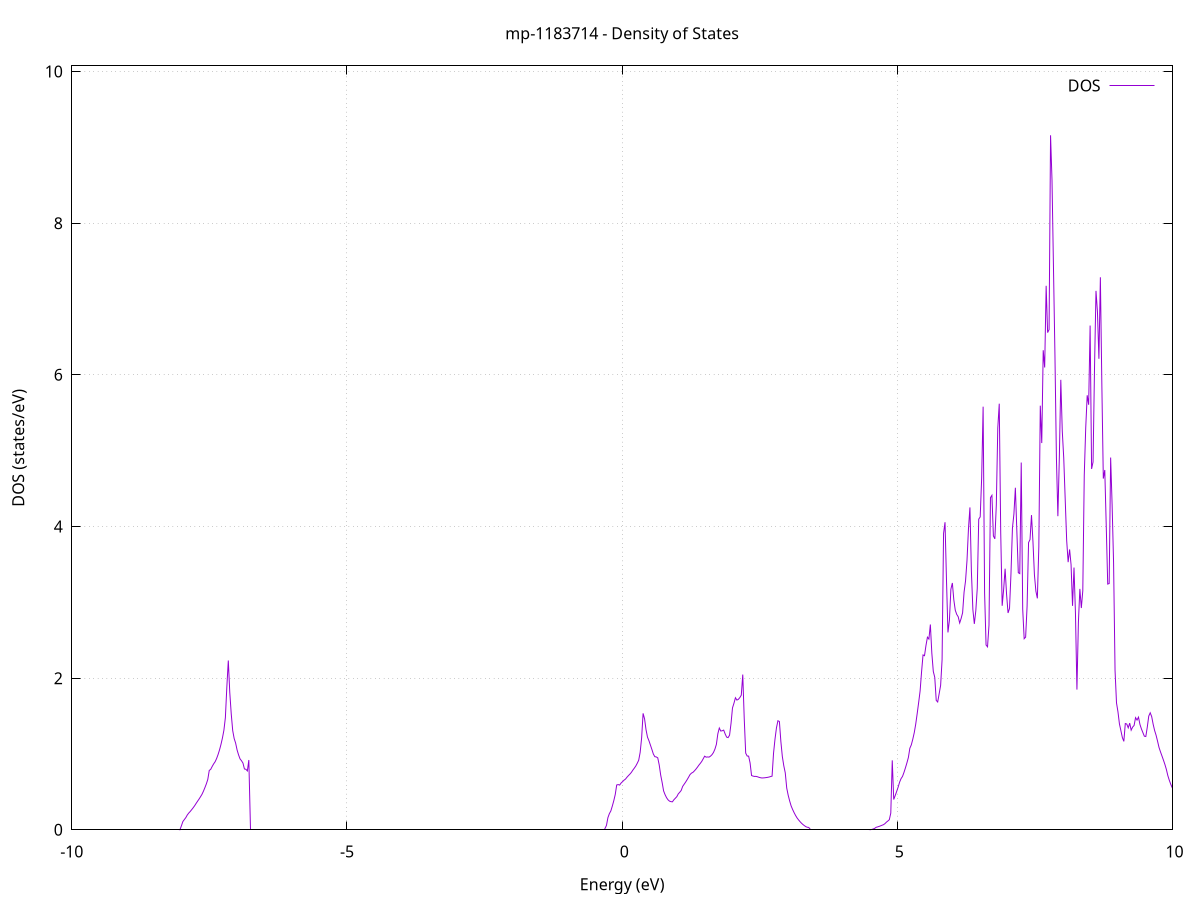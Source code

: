 set title 'mp-1183714 - Density of States'
set xlabel 'Energy (eV)'
set ylabel 'DOS (states/eV)'
set grid
set xrange [-10:10]
set yrange [0:10.075]
set xzeroaxis lt -1
set terminal png size 800,600
set output 'mp-1183714_dos_gnuplot.png'
plot '-' using 1:2 with lines title 'DOS'
-10.458400 0.000000
-10.431800 0.000000
-10.405200 0.000000
-10.378500 0.000000
-10.351900 0.000000
-10.325300 0.000000
-10.298600 0.000000
-10.272000 0.000000
-10.245400 0.000000
-10.218800 0.000000
-10.192100 0.000000
-10.165500 0.000000
-10.138900 0.000000
-10.112200 0.000000
-10.085600 0.000000
-10.059000 0.000000
-10.032300 0.000000
-10.005700 0.000000
-9.979100 0.000000
-9.952400 0.000000
-9.925800 0.000000
-9.899200 0.000000
-9.872500 0.000000
-9.845900 0.000000
-9.819300 0.000000
-9.792600 0.000000
-9.766000 0.000000
-9.739400 0.000000
-9.712800 0.000000
-9.686100 0.000000
-9.659500 0.000000
-9.632900 0.000000
-9.606200 0.000000
-9.579600 0.000000
-9.553000 0.000000
-9.526300 0.000000
-9.499700 0.000000
-9.473100 0.000000
-9.446400 0.000000
-9.419800 0.000000
-9.393200 0.000000
-9.366500 0.000000
-9.339900 0.000000
-9.313300 0.000000
-9.286600 0.000000
-9.260000 0.000000
-9.233400 0.000000
-9.206800 0.000000
-9.180100 0.000000
-9.153500 0.000000
-9.126900 0.000000
-9.100200 0.000000
-9.073600 0.000000
-9.047000 0.000000
-9.020300 0.000000
-8.993700 0.000000
-8.967100 0.000000
-8.940400 0.000000
-8.913800 0.000000
-8.887200 0.000000
-8.860500 0.000000
-8.833900 0.000000
-8.807300 0.000000
-8.780600 0.000000
-8.754000 0.000000
-8.727400 0.000000
-8.700800 0.000000
-8.674100 0.000000
-8.647500 0.000000
-8.620900 0.000000
-8.594200 0.000000
-8.567600 0.000000
-8.541000 0.000000
-8.514300 0.000000
-8.487700 0.000000
-8.461100 0.000000
-8.434400 0.000000
-8.407800 0.000000
-8.381200 0.000000
-8.354500 0.000000
-8.327900 0.000000
-8.301300 0.000000
-8.274600 0.000000
-8.248000 0.000000
-8.221400 0.000000
-8.194800 0.000000
-8.168100 0.000000
-8.141500 0.000000
-8.114900 0.000000
-8.088200 0.000000
-8.061600 0.000000
-8.035000 0.000400
-8.008300 0.052500
-7.981700 0.108400
-7.955100 0.134400
-7.928400 0.160300
-7.901800 0.194700
-7.875200 0.220400
-7.848500 0.241000
-7.821900 0.264900
-7.795300 0.289700
-7.768600 0.316500
-7.742000 0.346700
-7.715400 0.375700
-7.688800 0.403900
-7.662100 0.434400
-7.635500 0.466200
-7.608900 0.507400
-7.582200 0.554200
-7.555600 0.604400
-7.529000 0.663600
-7.502300 0.782500
-7.475700 0.797200
-7.449100 0.835000
-7.422400 0.869100
-7.395800 0.897000
-7.369200 0.938700
-7.342500 0.991600
-7.315900 1.053200
-7.289300 1.126200
-7.262600 1.211000
-7.236000 1.313600
-7.209400 1.478600
-7.182800 1.882500
-7.156100 2.232800
-7.129500 1.811200
-7.102900 1.528700
-7.076200 1.308500
-7.049600 1.203300
-7.023000 1.142900
-6.996300 1.051900
-6.969700 0.987600
-6.943100 0.935500
-6.916400 0.910500
-6.889800 0.880000
-6.863200 0.802200
-6.836500 0.797900
-6.809900 0.775900
-6.783300 0.920100
-6.756600 0.000000
-6.730000 0.000000
-6.703400 0.000000
-6.676800 0.000000
-6.650100 0.000000
-6.623500 0.000000
-6.596900 0.000000
-6.570200 0.000000
-6.543600 0.000000
-6.517000 0.000000
-6.490300 0.000000
-6.463700 0.000000
-6.437100 0.000000
-6.410400 0.000000
-6.383800 0.000000
-6.357200 0.000000
-6.330500 0.000000
-6.303900 0.000000
-6.277300 0.000000
-6.250600 0.000000
-6.224000 0.000000
-6.197400 0.000000
-6.170800 0.000000
-6.144100 0.000000
-6.117500 0.000000
-6.090900 0.000000
-6.064200 0.000000
-6.037600 0.000000
-6.011000 0.000000
-5.984300 0.000000
-5.957700 0.000000
-5.931100 0.000000
-5.904400 0.000000
-5.877800 0.000000
-5.851200 0.000000
-5.824500 0.000000
-5.797900 0.000000
-5.771300 0.000000
-5.744700 0.000000
-5.718000 0.000000
-5.691400 0.000000
-5.664800 0.000000
-5.638100 0.000000
-5.611500 0.000000
-5.584900 0.000000
-5.558200 0.000000
-5.531600 0.000000
-5.505000 0.000000
-5.478300 0.000000
-5.451700 0.000000
-5.425100 0.000000
-5.398400 0.000000
-5.371800 0.000000
-5.345200 0.000000
-5.318500 0.000000
-5.291900 0.000000
-5.265300 0.000000
-5.238700 0.000000
-5.212000 0.000000
-5.185400 0.000000
-5.158800 0.000000
-5.132100 0.000000
-5.105500 0.000000
-5.078900 0.000000
-5.052200 0.000000
-5.025600 0.000000
-4.999000 0.000000
-4.972300 0.000000
-4.945700 0.000000
-4.919100 0.000000
-4.892400 0.000000
-4.865800 0.000000
-4.839200 0.000000
-4.812500 0.000000
-4.785900 0.000000
-4.759300 0.000000
-4.732700 0.000000
-4.706000 0.000000
-4.679400 0.000000
-4.652800 0.000000
-4.626100 0.000000
-4.599500 0.000000
-4.572900 0.000000
-4.546200 0.000000
-4.519600 0.000000
-4.493000 0.000000
-4.466300 0.000000
-4.439700 0.000000
-4.413100 0.000000
-4.386400 0.000000
-4.359800 0.000000
-4.333200 0.000000
-4.306500 0.000000
-4.279900 0.000000
-4.253300 0.000000
-4.226700 0.000000
-4.200000 0.000000
-4.173400 0.000000
-4.146800 0.000000
-4.120100 0.000000
-4.093500 0.000000
-4.066900 0.000000
-4.040200 0.000000
-4.013600 0.000000
-3.987000 0.000000
-3.960300 0.000000
-3.933700 0.000000
-3.907100 0.000000
-3.880400 0.000000
-3.853800 0.000000
-3.827200 0.000000
-3.800500 0.000000
-3.773900 0.000000
-3.747300 0.000000
-3.720700 0.000000
-3.694000 0.000000
-3.667400 0.000000
-3.640800 0.000000
-3.614100 0.000000
-3.587500 0.000000
-3.560900 0.000000
-3.534200 0.000000
-3.507600 0.000000
-3.481000 0.000000
-3.454300 0.000000
-3.427700 0.000000
-3.401100 0.000000
-3.374400 0.000000
-3.347800 0.000000
-3.321200 0.000000
-3.294500 0.000000
-3.267900 0.000000
-3.241300 0.000000
-3.214700 0.000000
-3.188000 0.000000
-3.161400 0.000000
-3.134800 0.000000
-3.108100 0.000000
-3.081500 0.000000
-3.054900 0.000000
-3.028200 0.000000
-3.001600 0.000000
-2.975000 0.000000
-2.948300 0.000000
-2.921700 0.000000
-2.895100 0.000000
-2.868400 0.000000
-2.841800 0.000000
-2.815200 0.000000
-2.788500 0.000000
-2.761900 0.000000
-2.735300 0.000000
-2.708700 0.000000
-2.682000 0.000000
-2.655400 0.000000
-2.628800 0.000000
-2.602100 0.000000
-2.575500 0.000000
-2.548900 0.000000
-2.522200 0.000000
-2.495600 0.000000
-2.469000 0.000000
-2.442300 0.000000
-2.415700 0.000000
-2.389100 0.000000
-2.362400 0.000000
-2.335800 0.000000
-2.309200 0.000000
-2.282500 0.000000
-2.255900 0.000000
-2.229300 0.000000
-2.202700 0.000000
-2.176000 0.000000
-2.149400 0.000000
-2.122800 0.000000
-2.096100 0.000000
-2.069500 0.000000
-2.042900 0.000000
-2.016200 0.000000
-1.989600 0.000000
-1.963000 0.000000
-1.936300 0.000000
-1.909700 0.000000
-1.883100 0.000000
-1.856400 0.000000
-1.829800 0.000000
-1.803200 0.000000
-1.776500 0.000000
-1.749900 0.000000
-1.723300 0.000000
-1.696700 0.000000
-1.670000 0.000000
-1.643400 0.000000
-1.616800 0.000000
-1.590100 0.000000
-1.563500 0.000000
-1.536900 0.000000
-1.510200 0.000000
-1.483600 0.000000
-1.457000 0.000000
-1.430300 0.000000
-1.403700 0.000000
-1.377100 0.000000
-1.350400 0.000000
-1.323800 0.000000
-1.297200 0.000000
-1.270600 0.000000
-1.243900 0.000000
-1.217300 0.000000
-1.190700 0.000000
-1.164000 0.000000
-1.137400 0.000000
-1.110800 0.000000
-1.084100 0.000000
-1.057500 0.000000
-1.030900 0.000000
-1.004200 0.000000
-0.977600 0.000000
-0.951000 0.000000
-0.924300 0.000000
-0.897700 0.000000
-0.871100 0.000000
-0.844400 0.000000
-0.817800 0.000000
-0.791200 0.000000
-0.764600 0.000000
-0.737900 0.000000
-0.711300 0.000000
-0.684700 0.000000
-0.658000 0.000000
-0.631400 0.000000
-0.604800 0.000000
-0.578100 0.000000
-0.551500 0.000000
-0.524900 0.000000
-0.498200 0.000000
-0.471600 0.000000
-0.445000 0.000000
-0.418300 0.000000
-0.391700 0.000000
-0.365100 0.000000
-0.338400 0.000000
-0.311800 0.000000
-0.285200 0.057000
-0.258600 0.159700
-0.231900 0.213100
-0.205300 0.248600
-0.178700 0.312400
-0.152000 0.382500
-0.125400 0.465000
-0.098800 0.590900
-0.072100 0.596200
-0.045500 0.589600
-0.018900 0.616700
0.007800 0.634800
0.034400 0.654300
0.061000 0.668700
0.087700 0.693200
0.114300 0.714600
0.140900 0.734100
0.167600 0.756900
0.194200 0.786400
0.220800 0.812500
0.247400 0.840300
0.274100 0.876600
0.300700 0.916900
0.327300 1.020900
0.354000 1.211900
0.380600 1.535400
0.407200 1.463600
0.433900 1.320200
0.460500 1.221900
0.487100 1.174400
0.513800 1.116900
0.540400 1.059500
0.567000 0.999200
0.593700 0.964300
0.620300 0.960500
0.646900 0.948800
0.673600 0.855100
0.700200 0.721900
0.726800 0.623500
0.753400 0.512300
0.780100 0.462700
0.806700 0.423400
0.833300 0.395400
0.860000 0.377900
0.886600 0.371000
0.913200 0.368400
0.939900 0.395700
0.966500 0.416000
0.993100 0.436400
1.019800 0.473300
1.046400 0.494600
1.073000 0.518900
1.099700 0.572100
1.126300 0.600300
1.152900 0.628400
1.179600 0.659300
1.206200 0.692300
1.232800 0.727200
1.259400 0.746800
1.286100 0.757300
1.312700 0.776500
1.339300 0.798600
1.366000 0.823500
1.392600 0.850800
1.419200 0.874900
1.445900 0.901200
1.472500 0.935500
1.499100 0.970600
1.525800 0.957900
1.552400 0.960400
1.579000 0.958300
1.605700 0.971200
1.632300 0.990100
1.658900 1.018700
1.685600 1.063200
1.712200 1.126100
1.738800 1.266200
1.765400 1.341900
1.792100 1.302200
1.818700 1.306100
1.845300 1.314300
1.872000 1.263100
1.898600 1.222000
1.925200 1.215500
1.951900 1.247900
1.978500 1.403400
2.005100 1.607500
2.031800 1.669300
2.058400 1.741200
2.085000 1.710400
2.111700 1.720400
2.138300 1.743200
2.164900 1.775700
2.191600 2.046800
2.218200 1.471000
2.244800 1.011300
2.271400 0.972900
2.298100 0.971300
2.324700 0.881400
2.351300 0.715400
2.378000 0.708000
2.404600 0.703900
2.431200 0.704000
2.457900 0.699300
2.484500 0.692200
2.511100 0.686900
2.537800 0.683400
2.564400 0.684000
2.591000 0.685900
2.617700 0.688400
2.644300 0.691700
2.670900 0.695900
2.697600 0.702100
2.724200 0.707300
2.750800 1.009700
2.777400 1.195300
2.804100 1.345400
2.830700 1.438100
2.857300 1.427700
2.884000 1.164500
2.910600 0.966300
2.937200 0.844400
2.963900 0.750700
2.990500 0.550000
3.017100 0.455200
3.043800 0.380000
3.070400 0.314800
3.097000 0.268500
3.123700 0.227200
3.150300 0.190100
3.176900 0.157800
3.203500 0.132100
3.230200 0.109100
3.256800 0.088100
3.283400 0.070200
3.310100 0.055100
3.336700 0.041500
3.363300 0.033300
3.390000 0.030800
3.416600 0.000000
3.443200 0.000000
3.469900 0.000000
3.496500 0.000000
3.523100 0.000000
3.549800 0.000000
3.576400 0.000000
3.603000 0.000000
3.629700 0.000000
3.656300 0.000000
3.682900 0.000000
3.709500 0.000000
3.736200 0.000000
3.762800 0.000000
3.789400 0.000000
3.816100 0.000000
3.842700 0.000000
3.869300 0.000000
3.896000 0.000000
3.922600 0.000000
3.949200 0.000000
3.975900 0.000000
4.002500 0.000000
4.029100 0.000000
4.055800 0.000000
4.082400 0.000000
4.109000 0.000000
4.135700 0.000000
4.162300 0.000000
4.188900 0.000000
4.215500 0.000000
4.242200 0.000000
4.268800 0.000000
4.295400 0.000000
4.322100 0.000000
4.348700 0.000000
4.375300 0.000000
4.402000 0.000000
4.428600 0.000000
4.455200 0.000000
4.481900 0.000000
4.508500 0.000900
4.535100 0.004300
4.561800 0.010200
4.588400 0.018600
4.615000 0.032500
4.641700 0.037900
4.668300 0.044300
4.694900 0.051600
4.721500 0.059600
4.748200 0.067100
4.774800 0.080600
4.801400 0.100100
4.828100 0.115700
4.854700 0.133100
4.881300 0.220400
4.908000 0.915300
4.934600 0.398900
4.961200 0.450500
4.987900 0.505100
5.014500 0.561500
5.041100 0.627600
5.067800 0.674400
5.094400 0.704000
5.121000 0.756900
5.147700 0.817300
5.174300 0.882300
5.200900 0.953200
5.227500 1.075300
5.254200 1.119800
5.280800 1.193900
5.307400 1.279600
5.334100 1.391900
5.360700 1.531100
5.387300 1.676800
5.414000 1.830800
5.440600 2.083200
5.467200 2.305900
5.493900 2.296100
5.520500 2.430100
5.547100 2.540200
5.573800 2.515300
5.600400 2.707100
5.627000 2.329700
5.653700 2.088400
5.680300 2.009900
5.706900 1.706400
5.733500 1.685600
5.760200 1.794300
5.786800 1.904400
5.813400 2.243200
5.840100 3.908200
5.866700 4.056000
5.893300 3.294900
5.920000 2.602900
5.946600 2.763200
5.973200 3.172500
5.999900 3.255000
6.026500 3.033200
6.053100 2.895500
6.079800 2.840000
6.106400 2.809300
6.133000 2.727200
6.159700 2.787700
6.186300 2.862300
6.212900 3.134000
6.239500 3.282200
6.266200 3.553300
6.292800 3.970400
6.319400 4.251800
6.346100 3.406200
6.372700 2.905300
6.399300 2.715100
6.426000 2.887700
6.452600 3.185600
6.479200 4.096500
6.505900 4.126400
6.532500 4.638700
6.559100 5.580200
6.585800 3.123200
6.612400 2.437000
6.639000 2.412900
6.665700 2.697900
6.692300 4.380300
6.718900 4.411000
6.745500 3.875900
6.772200 3.836900
6.798800 4.282600
6.825400 5.299300
6.852100 5.619400
6.878700 3.919500
6.905300 2.954200
6.932000 3.171100
6.958600 3.443200
6.985200 3.104500
7.011900 2.859500
7.038500 2.919200
7.065100 3.376000
7.091800 3.979100
7.118400 4.164600
7.145000 4.510700
7.171700 3.939700
7.198300 3.390100
7.224900 3.378800
7.251500 4.843700
7.278200 2.911300
7.304800 2.519900
7.331400 2.540700
7.358100 2.949800
7.384700 3.788100
7.411300 3.828200
7.438000 4.150500
7.464600 3.799500
7.491200 3.361700
7.517900 3.146900
7.544500 3.052200
7.571100 3.730300
7.597800 5.593100
7.624400 5.100700
7.651000 6.324600
7.677600 6.097100
7.704300 7.174700
7.730900 6.557100
7.757500 6.597000
7.784200 9.159300
7.810800 8.564900
7.837400 7.412700
7.864100 6.259200
7.890700 4.907800
7.917300 4.136200
7.944000 4.912000
7.970600 5.934100
7.997200 5.259000
8.023900 4.902900
8.050500 4.358000
8.077100 3.816200
8.103800 3.529700
8.130400 3.697600
8.157000 3.495800
8.183600 2.953300
8.210300 3.458100
8.236900 2.854400
8.263500 1.849200
8.290200 2.734300
8.316800 3.176700
8.343400 2.924900
8.370100 3.153400
8.396700 4.674300
8.423300 5.300500
8.450000 5.730500
8.476600 5.605700
8.503200 6.650400
8.529900 4.759200
8.556500 4.850500
8.583100 6.087900
8.609800 7.107800
8.636400 6.831300
8.663000 6.212200
8.689600 7.286800
8.716300 5.872400
8.742900 4.631800
8.769500 4.745100
8.796200 4.005000
8.822800 3.240500
8.849400 3.247600
8.876100 4.909200
8.902700 4.290800
8.929300 3.524300
8.956000 2.103800
8.982600 1.673400
9.009200 1.555100
9.035900 1.396200
9.062500 1.306900
9.089100 1.216200
9.115800 1.165800
9.142400 1.401100
9.169000 1.394500
9.195600 1.344300
9.222300 1.406900
9.248900 1.313700
9.275500 1.354300
9.302200 1.376000
9.328800 1.479100
9.355400 1.447100
9.382100 1.485500
9.408700 1.389200
9.435300 1.330600
9.462000 1.281600
9.488600 1.234100
9.515200 1.230200
9.541900 1.354400
9.568500 1.499200
9.595100 1.542800
9.621800 1.493200
9.648400 1.392200
9.675000 1.309500
9.701600 1.247500
9.728300 1.169500
9.754900 1.086400
9.781500 1.028400
9.808200 0.974400
9.834800 0.919800
9.861400 0.863200
9.888100 0.797500
9.914700 0.716000
9.941300 0.654000
9.968000 0.600700
9.994600 0.556000
10.021200 0.528100
10.047900 0.521300
10.074500 0.477000
10.101100 0.441400
10.127800 0.406400
10.154400 0.381300
10.181000 0.358800
10.207600 0.338300
10.234300 0.320400
10.260900 0.307600
10.287500 0.295100
10.314200 0.286400
10.340800 0.282500
10.367400 0.280700
10.394100 0.279100
10.420700 0.278100
10.447300 0.277400
10.474000 0.276600
10.500600 0.275700
10.527200 0.274500
10.553900 0.273200
10.580500 0.272600
10.607100 0.268800
10.633800 0.265700
10.660400 0.267700
10.687000 0.272300
10.713600 0.280800
10.740300 0.292600
10.766900 0.307100
10.793500 0.323900
10.820200 0.349900
10.846800 0.389000
10.873400 0.421100
10.900100 0.482900
10.926700 0.482400
10.953300 0.462100
10.980000 0.459700
11.006600 0.464400
11.033200 0.480400
11.059900 0.510800
11.086500 0.550000
11.113100 0.648800
11.139800 0.712900
11.166400 0.767200
11.193000 0.888600
11.219600 0.755600
11.246300 0.721400
11.272900 0.709500
11.299500 0.705200
11.326200 0.688000
11.352800 0.684700
11.379400 0.686900
11.406100 0.688700
11.432700 0.689300
11.459300 0.692900
11.486000 0.700900
11.512600 0.708100
11.539200 0.714300
11.565900 0.715900
11.592500 0.719100
11.619100 0.797300
11.645800 0.931800
11.672400 0.841700
11.699000 0.838200
11.725600 0.827800
11.752300 0.786600
11.778900 0.750000
11.805500 0.732400
11.832200 0.741200
11.858800 0.743600
11.885400 0.741000
11.912100 0.739900
11.938700 0.736700
11.965300 0.719500
11.992000 0.715500
12.018600 0.691400
12.045200 0.676000
12.071900 0.672700
12.098500 0.669300
12.125100 0.667900
12.151700 0.659600
12.178400 0.656300
12.205000 0.676900
12.231600 0.663900
12.258300 0.659700
12.284900 0.653200
12.311500 0.653000
12.338200 0.653100
12.364800 0.661100
12.391400 0.670400
12.418100 0.679300
12.444700 0.691500
12.471300 0.712900
12.498000 0.738800
12.524600 0.773700
12.551200 0.788600
12.577900 0.817100
12.604500 0.839000
12.631100 0.849000
12.657700 0.919800
12.684400 0.974700
12.711000 0.976900
12.737600 0.985200
12.764300 0.876300
12.790900 0.816000
12.817500 0.804600
12.844200 0.805300
12.870800 0.819300
12.897400 0.854800
12.924100 0.889800
12.950700 0.892300
12.977300 0.895000
13.004000 0.870900
13.030600 0.864500
13.057200 0.850200
13.083900 0.854400
13.110500 0.848900
13.137100 0.849300
13.163700 0.848100
13.190400 0.883100
13.217000 0.868900
13.243600 0.912400
13.270300 0.948400
13.296900 0.959700
13.323500 0.971000
13.350200 0.983600
13.376800 1.013100
13.403400 1.108600
13.430100 1.254800
13.456700 1.413200
13.483300 1.432900
13.510000 1.445200
13.536600 1.425800
13.563200 1.359400
13.589900 1.246600
13.616500 1.192100
13.643100 1.120800
13.669700 1.021000
13.696400 0.937300
13.723000 0.885600
13.749600 0.852500
13.776300 0.831200
13.802900 0.811700
13.829500 0.809800
13.856200 0.795300
13.882800 0.793400
13.909400 0.804400
13.936100 0.841900
13.962700 0.859000
13.989300 0.898000
14.016000 0.949900
14.042600 0.964000
14.069200 0.977300
14.095900 0.974900
14.122500 0.974500
14.149100 0.999500
14.175700 1.047400
14.202400 0.996600
14.229000 0.976200
14.255600 0.962900
14.282300 0.960700
14.308900 0.964800
14.335500 0.948900
14.362200 0.918200
14.388800 0.847400
14.415400 0.847700
14.442100 0.851200
14.468700 0.850200
14.495300 0.845100
14.522000 0.876300
14.548600 0.848300
14.575200 0.742600
14.601900 0.701300
14.628500 0.624800
14.655100 0.572400
14.681700 0.529000
14.708400 0.500300
14.735000 0.481000
14.761600 0.470200
14.788300 0.466700
14.814900 0.462300
14.841500 0.460800
14.868200 0.458700
14.894800 0.459400
14.921400 0.464800
14.948100 0.471500
14.974700 0.478600
15.001300 0.485800
15.028000 0.493800
15.054600 0.504000
15.081200 0.517600
15.107900 0.532600
15.134500 0.550900
15.161100 0.570300
15.187700 0.594000
15.214400 0.629200
15.241000 0.666200
15.267600 0.707900
15.294300 0.747700
15.320900 0.785400
15.347500 0.822900
15.374200 0.849900
15.400800 0.886700
15.427400 0.896900
15.454100 0.905100
15.480700 0.912600
15.507300 0.945600
15.534000 0.980300
15.560600 1.025200
15.587200 1.117900
15.613900 1.026300
15.640500 0.995100
15.667100 0.985400
15.693700 0.967200
15.720400 0.988700
15.747000 1.032300
15.773600 1.047300
15.800300 1.045300
15.826900 1.010700
15.853500 0.955800
15.880200 0.891900
15.906800 0.824700
15.933400 0.783200
15.960100 0.748500
15.986700 0.724800
16.013300 0.725700
16.040000 0.707300
16.066600 0.700500
16.093200 0.712100
16.119900 0.725200
16.146500 0.719500
16.173100 0.736500
16.199700 0.748100
16.226400 0.759700
16.253000 0.775400
16.279600 0.793900
16.306300 0.815700
16.332900 0.844100
16.359500 0.874000
16.386200 0.904500
16.412800 0.923100
16.439400 0.952300
16.466100 0.981200
16.492700 1.016500
16.519300 1.059900
16.546000 1.085400
16.572600 1.092400
16.599200 0.967200
16.625900 0.877400
16.652500 0.819500
16.679100 0.794600
16.705700 0.771700
16.732400 0.749500
16.759000 0.734400
16.785600 0.726400
16.812300 0.720700
16.838900 0.725300
16.865500 0.740400
16.892200 0.744600
16.918800 0.746400
16.945400 0.744300
16.972100 0.735100
16.998700 0.759700
17.025300 0.800800
17.052000 0.799000
17.078600 0.823600
17.105200 0.836900
17.131800 0.839800
17.158500 0.860900
17.185100 0.880800
17.211700 0.900700
17.238400 0.913100
17.265000 0.915500
17.291600 0.908200
17.318300 0.919800
17.344900 0.940700
17.371500 0.973200
17.398200 0.987500
17.424800 0.998500
17.451400 1.017800
17.478100 1.025000
17.504700 1.033900
17.531300 1.048400
17.558000 1.067700
17.584600 1.096300
17.611200 1.114000
17.637800 1.129500
17.664500 1.157300
17.691100 1.181100
17.717700 1.202900
17.744400 1.214400
17.771000 1.213800
17.797600 1.200300
17.824300 1.202500
17.850900 1.166100
17.877500 1.109500
17.904200 1.065300
17.930800 1.054200
17.957400 1.045700
17.984100 1.028400
18.010700 0.990300
18.037300 0.955600
18.064000 0.918100
18.090600 0.885200
18.117200 0.858900
18.143800 0.836900
18.170500 0.804600
18.197100 0.783500
18.223700 0.771800
18.250400 0.763700
18.277000 0.757000
18.303600 0.750700
18.330300 0.745800
18.356900 0.738000
18.383500 0.726900
18.410200 0.716700
18.436800 0.713200
18.463400 0.723000
18.490100 0.713200
18.516700 0.701200
18.543300 0.687700
18.570000 0.673800
18.596600 0.670200
18.623200 0.669000
18.649800 0.668600
18.676500 0.666800
18.703100 0.664000
18.729700 0.686300
18.756400 0.710300
18.783000 0.726300
18.809600 0.734900
18.836300 0.734900
18.862900 0.737500
18.889500 0.748300
18.916200 0.764100
18.942800 0.775100
18.969400 0.802000
18.996100 0.855200
19.022700 0.815400
19.049300 0.817800
19.076000 0.845200
19.102600 0.849200
19.129200 0.840900
19.155800 0.828500
19.182500 0.824000
19.209100 0.812300
19.235700 0.809400
19.262400 0.817200
19.289000 0.811300
19.315600 0.816600
19.342300 0.824600
19.368900 0.836200
19.395500 0.848000
19.422200 0.862300
19.448800 0.897500
19.475400 0.910300
19.502100 0.905400
19.528700 0.905100
19.555300 0.909100
19.582000 0.920500
19.608600 0.938500
19.635200 0.941200
19.661800 0.935900
19.688500 0.931900
19.715100 0.976300
19.741700 0.935700
19.768400 0.916600
19.795000 0.922700
19.821600 0.936600
19.848300 0.954700
19.874900 0.957700
19.901500 0.954000
19.928200 0.947200
19.954800 0.940200
19.981400 0.929400
20.008100 0.957600
20.034700 0.953100
20.061300 0.958900
20.088000 0.967400
20.114600 0.958700
20.141200 0.955900
20.167800 0.955300
20.194500 0.954300
20.221100 0.960600
20.247700 0.977300
20.274400 0.995400
20.301000 1.000600
20.327600 1.000200
20.354300 0.997400
20.380900 0.985100
20.407500 0.968300
20.434200 0.953800
20.460800 0.930900
20.487400 0.901800
20.514100 0.879800
20.540700 0.864300
20.567300 0.851400
20.594000 0.832400
20.620600 0.806100
20.647200 0.793700
20.673800 0.776000
20.700500 0.763500
20.727100 0.772100
20.753700 0.782400
20.780400 0.792900
20.807000 0.791400
20.833600 0.788500
20.860300 0.780300
20.886900 0.776600
20.913500 0.779600
20.940200 0.814000
20.966800 0.853400
20.993400 0.879400
21.020100 0.896400
21.046700 0.887500
21.073300 0.892900
21.100000 0.910400
21.126600 0.936200
21.153200 0.946100
21.179800 0.958100
21.206500 0.961000
21.233100 0.958800
21.259700 0.954500
21.286400 0.944500
21.313000 0.929500
21.339600 0.924400
21.366300 0.917400
21.392900 0.889500
21.419500 0.869200
21.446200 0.853300
21.472800 0.852000
21.499400 0.852900
21.526100 0.860000
21.552700 0.861000
21.579300 0.852500
21.605900 0.848600
21.632600 0.877400
21.659200 0.887100
21.685800 0.879900
21.712500 0.885500
21.739100 0.884200
21.765700 0.867600
21.792400 0.857200
21.819000 0.888000
21.845600 0.881000
21.872300 0.886500
21.898900 0.896700
21.925500 0.867000
21.952200 0.866200
21.978800 0.867200
22.005400 0.864400
22.032100 0.848600
22.058700 0.830700
22.085300 0.823300
22.111900 0.815500
22.138600 0.824300
22.165200 0.815000
22.191800 0.811400
22.218500 0.816700
22.245100 0.821000
22.271700 0.825900
22.298400 0.830500
22.325000 0.834900
22.351600 0.848200
22.378300 0.847700
22.404900 0.855100
22.431500 0.874300
22.458200 0.901000
22.484800 0.926700
22.511400 0.970700
22.538100 0.974500
22.564700 0.984200
22.591300 0.984400
22.617900 0.988100
22.644600 0.988400
22.671200 0.994900
22.697800 1.003100
22.724500 1.016600
22.751100 0.986800
22.777700 0.966300
22.804400 0.976700
22.831000 0.985200
22.857600 0.977800
22.884300 0.979400
22.910900 0.976900
22.937500 0.967700
22.964200 0.980000
22.990800 0.937000
23.017400 0.916100
23.044100 0.890900
23.070700 0.949400
23.097300 0.955600
23.123900 0.974100
23.150600 1.009600
23.177200 1.036100
23.203800 1.065000
23.230500 1.094800
23.257100 1.097600
23.283700 1.077200
23.310400 1.048300
23.337000 1.044000
23.363600 1.027000
23.390300 0.973200
23.416900 0.963600
23.443500 0.964600
23.470200 0.964600
23.496800 0.944900
23.523400 0.949100
23.550100 0.955900
23.576700 0.959900
23.603300 1.013800
23.629900 0.994900
23.656600 1.014600
23.683200 1.043100
23.709800 1.084700
23.736500 1.126800
23.763100 1.113300
23.789700 1.113100
23.816400 1.129100
23.843000 1.187100
23.869600 1.208000
23.896300 1.242600
23.922900 1.281800
23.949500 1.255600
23.976200 1.238800
24.002800 1.219800
24.029400 1.207100
24.056100 1.197500
24.082700 1.187300
24.109300 1.180000
24.135900 1.174600
24.162600 1.166000
24.189200 1.158100
24.215800 1.156300
24.242500 1.160800
24.269100 1.180200
24.295700 1.199000
24.322400 1.172600
24.349000 1.122400
24.375600 1.053600
24.402300 0.996700
24.428900 0.993900
24.455500 0.977000
24.482200 0.963500
24.508800 0.954400
24.535400 0.955500
24.562100 0.961500
24.588700 0.976300
24.615300 0.986200
24.641900 1.026500
24.668600 1.055500
24.695200 1.070300
24.721800 1.085800
24.748500 1.100000
24.775100 1.147100
24.801700 1.190000
24.828400 1.238600
24.855000 1.304300
24.881600 1.351800
24.908300 1.395900
24.934900 1.367000
24.961500 1.360000
24.988200 1.372700
25.014800 1.366200
25.041400 1.363700
25.068100 1.362000
25.094700 1.342500
25.121300 1.317400
25.147900 1.297900
25.174600 1.323200
25.201200 1.317000
25.227800 1.312600
25.254500 1.334000
25.281100 1.363800
25.307700 1.284200
25.334400 1.272800
25.361000 1.301100
25.387600 1.300400
25.414300 1.275100
25.440900 1.248300
25.467500 1.208700
25.494200 1.170400
25.520800 1.154100
25.547400 1.126400
25.574100 1.106300
25.600700 1.089400
25.627300 1.082400
25.653900 1.103300
25.680600 1.132900
25.707200 1.177000
25.733800 1.222100
25.760500 1.227000
25.787100 1.227900
25.813700 1.247800
25.840400 1.287800
25.867000 1.306700
25.893600 1.319800
25.920300 1.331000
25.946900 1.351000
25.973500 1.379000
26.000200 1.406100
26.026800 1.430300
26.053400 1.495900
26.080000 1.563200
26.106700 1.525500
26.133300 1.209100
26.159900 1.169600
26.186600 1.151800
26.213200 1.138700
26.239800 1.167100
26.266500 1.137600
26.293100 1.087900
26.319700 1.044700
26.346400 1.037500
26.373000 1.038400
26.399600 1.114200
26.426300 1.128000
26.452900 1.155300
26.479500 1.152700
26.506200 1.157700
26.532800 1.140800
26.559400 1.136200
26.586000 1.102200
26.612700 1.077400
26.639300 1.045300
26.665900 1.024400
26.692600 0.956700
26.719200 0.914900
26.745800 0.879300
26.772500 0.848900
26.799100 0.828100
26.825700 0.813000
26.852400 0.820200
26.879000 0.810200
26.905600 0.798000
26.932300 0.777500
26.958900 0.749700
26.985500 0.744500
27.012200 0.751000
27.038800 0.759100
27.065400 0.762900
27.092000 0.767400
27.118700 0.780300
27.145300 0.794800
27.171900 0.803100
27.198600 0.803800
27.225200 0.770600
27.251800 0.753900
27.278500 0.750200
27.305100 0.748400
27.331700 0.746700
27.358400 0.747100
27.385000 0.756700
27.411600 0.765700
27.438300 0.854100
27.464900 0.777800
27.491500 0.759400
27.518200 0.753200
27.544800 0.757500
27.571400 0.770100
27.598000 0.759400
27.624700 0.754100
27.651300 0.751800
27.677900 0.758200
27.704600 0.770900
27.731200 0.789800
27.757800 0.797400
27.784500 0.822100
27.811100 0.849400
27.837700 0.887000
27.864400 0.931100
27.891000 0.964200
27.917600 0.977500
27.944300 0.962300
27.970900 0.973000
27.997500 0.993300
28.024200 0.985500
28.050800 0.992000
28.077400 1.033100
28.104000 1.067700
28.130700 1.104800
28.157300 1.143600
28.183900 1.191600
28.210600 1.191600
28.237200 1.161600
28.263800 1.131000
28.290500 1.098700
28.317100 1.074000
28.343700 1.074500
28.370400 1.105700
28.397000 1.147100
28.423600 1.150700
28.450300 1.154700
28.476900 1.166000
28.503500 1.180700
28.530200 1.216000
28.556800 1.265300
28.583400 1.285500
28.610000 1.284400
28.636700 1.257300
28.663300 1.230400
28.689900 1.224200
28.716600 1.224600
28.743200 1.497700
28.769800 1.428100
28.796500 1.399900
28.823100 1.373300
28.849700 1.260900
28.876400 1.200800
28.903000 1.150600
28.929600 1.132300
28.956300 1.072800
28.982900 0.960600
29.009500 0.934800
29.036200 0.915000
29.062800 0.913000
29.089400 0.910400
29.116000 0.886300
29.142700 0.873100
29.169300 0.862800
29.195900 0.864500
29.222600 0.880900
29.249200 0.906200
29.275800 0.927000
29.302500 0.958500
29.329100 0.990100
29.355700 1.023200
29.382400 1.059800
29.409000 1.146900
29.435600 1.195700
29.462300 1.199800
29.488900 1.186600
29.515500 1.175200
29.542200 1.172700
29.568800 1.297200
29.595400 1.252700
29.622000 1.205500
29.648700 1.182400
29.675300 1.164000
29.701900 1.142400
29.728600 1.111000
29.755200 1.112800
29.781800 1.118800
29.808500 1.117200
29.835100 1.143400
29.861700 1.146200
29.888400 1.151500
29.915000 1.163500
29.941600 1.177200
29.968300 1.180300
29.994900 1.189600
30.021500 1.213300
30.048200 1.237500
30.074800 1.250700
30.101400 1.264500
30.128000 1.288000
30.154700 1.326600
30.181300 1.327100
30.207900 1.304600
30.234600 1.254100
30.261200 1.201400
30.287800 1.193300
30.314500 1.128000
30.341100 1.129500
30.367700 1.133400
30.394400 1.175100
30.421000 1.145800
30.447600 1.145400
30.474300 1.203700
30.500900 1.240100
30.527500 1.256000
30.554100 1.260400
30.580800 1.270800
30.607400 1.280900
30.634000 1.269000
30.660700 1.259100
30.687300 1.273100
30.713900 1.301100
30.740600 1.333000
30.767200 1.366500
30.793800 1.377800
30.820500 1.366000
30.847100 1.349000
30.873700 1.348200
30.900400 1.357300
30.927000 1.355800
30.953600 1.356000
30.980300 1.313300
31.006900 1.251500
31.033500 1.202500
31.060100 1.165900
31.086800 1.174800
31.113400 1.143300
31.140000 1.133600
31.166700 1.128300
31.193300 1.121900
31.219900 1.102600
31.246600 1.093100
31.273200 1.108700
31.299800 1.129400
31.326500 1.150200
31.353100 1.150700
31.379700 1.149400
31.406400 1.143200
31.433000 1.164500
31.459600 1.173300
31.486300 1.186300
31.512900 1.196700
31.539500 1.203800
31.566100 1.206100
31.592800 1.176600
31.619400 1.140500
31.646000 1.105000
31.672700 1.078100
31.699300 1.060600
31.725900 1.055400
31.752600 1.065000
31.779200 1.108800
31.805800 1.197000
31.832500 1.019700
31.859100 1.004100
31.885700 1.001500
31.912400 1.004800
31.939000 1.041000
31.965600 1.069100
31.992300 1.081100
32.018900 1.043500
32.045500 1.051500
32.072100 1.051800
32.098800 1.056200
32.125400 1.077200
32.152000 1.091000
32.178700 1.105800
32.205300 1.158800
32.231900 1.120500
32.258600 1.126800
32.285200 1.133900
32.311800 1.147400
32.338500 1.158600
32.365100 1.162900
32.391700 1.174600
32.418400 1.182600
32.445000 1.190400
32.471600 1.202800
32.498300 1.217800
32.524900 1.197400
32.551500 1.152100
32.578100 1.097800
32.604800 1.073700
32.631400 1.075500
32.658000 1.094900
32.684700 1.084300
32.711300 1.068000
32.737900 1.055000
32.764600 1.001200
32.791200 0.990400
32.817800 0.995400
32.844500 1.000500
32.871100 0.995900
32.897700 1.008100
32.924400 1.040800
32.951000 1.044000
32.977600 1.030400
33.004300 1.018100
33.030900 1.016400
33.057500 1.045600
33.084100 1.069000
33.110800 1.063200
33.137400 1.143200
33.164000 1.101000
33.190700 1.082400
33.217300 1.082500
33.243900 1.043800
33.270600 1.020200
33.297200 0.995700
33.323800 0.969300
33.350500 0.946000
33.377100 0.933100
33.403700 0.936300
33.430400 0.936900
33.457000 0.943400
33.483600 0.946700
33.510300 0.969700
33.536900 1.014000
33.563500 1.061800
33.590100 1.147700
33.616800 1.210200
33.643400 1.259500
33.670000 1.251800
33.696700 1.234900
33.723300 1.221700
33.749900 1.265000
33.776600 1.297800
33.803200 1.281200
33.829800 1.352600
33.856500 1.378700
33.883100 1.429100
33.909700 1.462000
33.936400 1.432500
33.963000 1.413900
33.989600 1.422500
34.016300 1.411000
34.042900 1.443800
34.069500 1.385800
34.096100 1.363700
34.122800 1.338800
34.149400 1.338100
34.176000 1.322000
34.202700 1.302000
34.229300 1.289300
34.255900 1.267800
34.282600 1.222100
34.309200 1.180900
34.335800 1.120600
34.362500 1.070000
34.389100 1.063300
34.415700 1.090000
34.442400 1.125000
34.469000 1.187700
34.495600 1.193100
34.522300 1.201100
34.548900 1.185000
34.575500 1.211600
34.602100 1.245600
34.628800 1.324400
34.655400 1.330200
34.682000 1.299600
34.708700 1.328700
34.735300 1.351300
34.761900 1.366200
34.788600 1.380100
34.815200 1.389600
34.841800 1.420600
34.868500 1.466600
34.895100 1.496300
34.921700 1.484300
34.948400 1.499000
34.975000 1.497500
35.001600 1.498200
35.028200 1.536000
35.054900 1.544800
35.081500 1.502000
35.108100 1.399800
35.134800 1.357900
35.161400 1.306800
35.188000 1.262600
35.214700 1.212800
35.241300 1.191400
35.267900 1.206100
35.294600 1.220700
35.321200 1.215500
35.347800 1.220700
35.374500 1.260100
35.401100 1.318300
35.427700 1.352100
35.454400 1.379100
35.481000 1.408900
35.507600 1.441400
35.534200 1.481300
35.560900 1.511200
35.587500 1.477200
35.614100 1.404500
35.640800 1.361600
35.667400 1.311400
35.694000 1.241900
35.720700 1.165300
35.747300 1.080800
35.773900 1.041700
35.800600 1.041900
35.827200 1.050400
35.853800 1.100800
35.880500 1.091800
35.907100 1.101000
35.933700 1.114700
35.960400 1.056700
35.987000 1.061200
36.013600 1.064900
36.040200 1.070400
36.066900 1.075900
36.093500 1.105600
36.120100 1.131500
36.146800 1.154300
36.173400 1.162700
36.200000 1.139200
36.226700 1.104300
36.253300 1.101900
36.279900 1.215600
36.306600 1.161200
36.333200 1.199500
36.359800 1.238200
36.386500 1.246600
36.413100 1.283100
36.439700 1.312900
36.466400 1.333400
36.493000 1.360000
36.519600 1.351500
36.546200 1.309000
36.572900 1.283900
36.599500 1.278100
36.626100 1.289800
36.652800 1.328600
36.679400 1.331100
36.706000 1.345800
36.732700 1.336100
36.759300 1.379300
36.785900 1.382100
36.812600 1.380000
36.839200 1.382400
36.865800 1.371200
36.892500 1.370500
36.919100 1.386800
36.945700 1.422100
36.972400 1.455400
36.999000 1.479100
37.025600 1.470700
37.052200 1.488900
37.078900 1.530000
37.105500 1.503800
37.132100 1.385800
37.158800 1.383000
37.185400 1.382400
37.212000 1.379300
37.238700 1.504700
37.265300 1.373000
37.291900 1.361100
37.318600 1.367300
37.345200 1.366700
37.371800 1.367000
37.398500 1.390300
37.425100 1.350900
37.451700 1.324000
37.478400 1.320300
37.505000 1.325800
37.531600 1.333000
37.558200 1.289800
37.584900 1.257800
37.611500 1.223400
37.638100 1.182600
37.664800 1.147900
37.691400 1.127700
37.718000 1.102400
37.744700 1.082100
37.771300 1.066400
37.797900 1.053000
37.824600 1.041400
37.851200 1.034000
37.877800 1.062200
37.904500 1.022100
37.931100 0.989200
37.957700 0.956500
37.984400 0.910700
38.011000 0.853600
38.037600 0.789200
38.064200 0.724100
38.090900 0.668500
38.117500 0.634100
38.144100 0.593900
38.170800 0.551300
38.197400 0.535100
38.224000 0.493600
38.250700 0.478000
38.277300 0.467200
38.303900 0.456000
38.330600 0.445100
38.357200 0.435900
38.383800 0.427700
38.410500 0.403300
38.437100 0.380100
38.463700 0.371000
38.490400 0.352300
38.517000 0.323600
38.543600 0.298400
38.570200 0.277200
38.596900 0.257800
38.623500 0.237900
38.650100 0.214300
38.676800 0.199100
38.703400 0.187200
38.730000 0.176600
38.756700 0.167600
38.783300 0.159600
38.809900 0.155700
38.836600 0.157400
38.863200 0.153400
38.889800 0.150900
38.916500 0.149100
38.943100 0.148000
38.969700 0.147700
38.996400 0.148300
39.023000 0.149100
39.049600 0.149600
39.076200 0.150700
39.102900 0.151800
39.129500 0.152700
39.156100 0.153300
39.182800 0.165300
39.209400 0.159600
39.236000 0.159500
39.262700 0.168200
39.289300 0.173000
39.315900 0.162900
39.342600 0.133200
39.369200 0.101000
39.395800 0.074400
39.422500 0.053400
39.449100 0.038900
39.475700 0.033600
39.502300 0.029700
39.529000 0.026700
39.555600 0.024700
39.582200 0.023500
39.608900 0.022400
39.635500 0.021300
39.662100 0.020200
39.688800 0.019100
39.715400 0.018100
39.742000 0.017100
39.768700 0.016100
39.795300 0.015200
39.821900 0.014300
39.848600 0.013400
39.875200 0.012500
39.901800 0.011700
39.928500 0.010900
39.955100 0.010100
39.981700 0.009300
40.008300 0.008500
40.035000 0.007800
40.061600 0.007100
40.088200 0.006500
40.114900 0.006100
40.141500 0.005900
40.168100 0.005900
40.194800 0.004900
40.221400 0.003600
40.248000 0.002500
40.274700 0.001600
40.301300 0.000900
40.327900 0.000400
40.354600 0.000100
40.381200 0.000000
40.407800 0.000000
40.434500 0.000000
40.461100 0.000000
40.487700 0.000000
40.514300 0.000000
40.541000 0.000000
40.567600 0.000000
40.594200 0.000000
40.620900 0.000000
40.647500 0.000000
40.674100 0.000000
40.700800 0.000000
40.727400 0.000000
40.754000 0.000000
40.780700 0.000000
40.807300 0.000000
40.833900 0.000000
40.860600 0.000000
40.887200 0.000000
40.913800 0.000000
40.940500 0.000000
40.967100 0.000000
40.993700 0.000000
41.020300 0.000000
41.047000 0.000000
41.073600 0.000000
41.100200 0.000000
41.126900 0.000000
41.153500 0.000000
41.180100 0.000000
41.206800 0.000000
41.233400 0.000000
41.260000 0.000000
41.286700 0.000000
41.313300 0.000000
41.339900 0.000000
41.366600 0.000000
41.393200 0.000000
41.419800 0.000000
41.446500 0.000000
41.473100 0.000000
41.499700 0.000000
41.526300 0.000000
41.553000 0.000000
41.579600 0.000000
41.606200 0.000000
41.632900 0.000000
41.659500 0.000000
41.686100 0.000000
41.712800 0.000000
41.739400 0.000000
41.766000 0.000000
41.792700 0.000000
41.819300 0.000000
41.845900 0.000000
41.872600 0.000000
41.899200 0.000000
41.925800 0.000000
41.952500 0.000000
41.979100 0.000000
42.005700 0.000000
42.032300 0.000000
42.059000 0.000000
42.085600 0.000000
42.112200 0.000000
42.138900 0.000000
42.165500 0.000000
42.192100 0.000000
42.218800 0.000000
42.245400 0.000000
42.272000 0.000000
42.298700 0.000000
42.325300 0.000000
42.351900 0.000000
42.378600 0.000000
42.405200 0.000000
42.431800 0.000000
42.458500 0.000000
42.485100 0.000000
42.511700 0.000000
42.538300 0.000000
42.565000 0.000000
42.591600 0.000000
42.618200 0.000000
42.644900 0.000000
42.671500 0.000000
42.698100 0.000000
42.724800 0.000000
42.751400 0.000000
42.778000 0.000000
42.804700 0.000000
e
